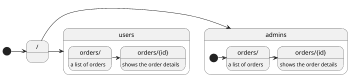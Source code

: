 @startuml
scale 350 width

state "/" as index

[*] -> index

state "users" as x {

    state "orders/" as x_orders : a list of orders
    state "orders/{id}" as x_order_details : shows the order details

    x_orders -> x_order_details
}

state "admins" as y {

    state "orders/" as y_orders : a list of orders
    state "orders/{id}" as y_order_details : shows the order details

    [*] -> y_orders
    y_orders -> y_order_details
}

index -> y
index -> x


@enduml